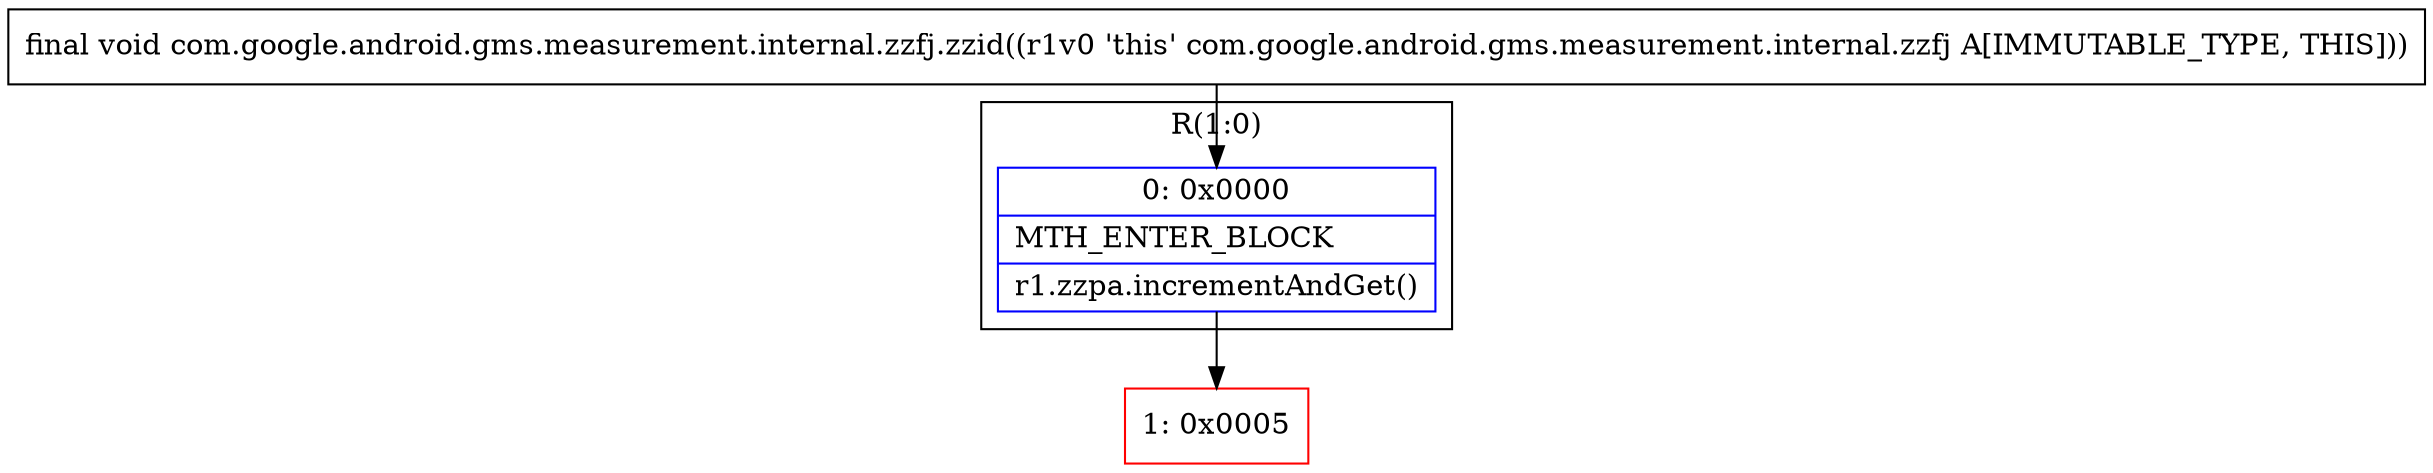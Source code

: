 digraph "CFG forcom.google.android.gms.measurement.internal.zzfj.zzid()V" {
subgraph cluster_Region_1965329039 {
label = "R(1:0)";
node [shape=record,color=blue];
Node_0 [shape=record,label="{0\:\ 0x0000|MTH_ENTER_BLOCK\l|r1.zzpa.incrementAndGet()\l}"];
}
Node_1 [shape=record,color=red,label="{1\:\ 0x0005}"];
MethodNode[shape=record,label="{final void com.google.android.gms.measurement.internal.zzfj.zzid((r1v0 'this' com.google.android.gms.measurement.internal.zzfj A[IMMUTABLE_TYPE, THIS])) }"];
MethodNode -> Node_0;
Node_0 -> Node_1;
}

